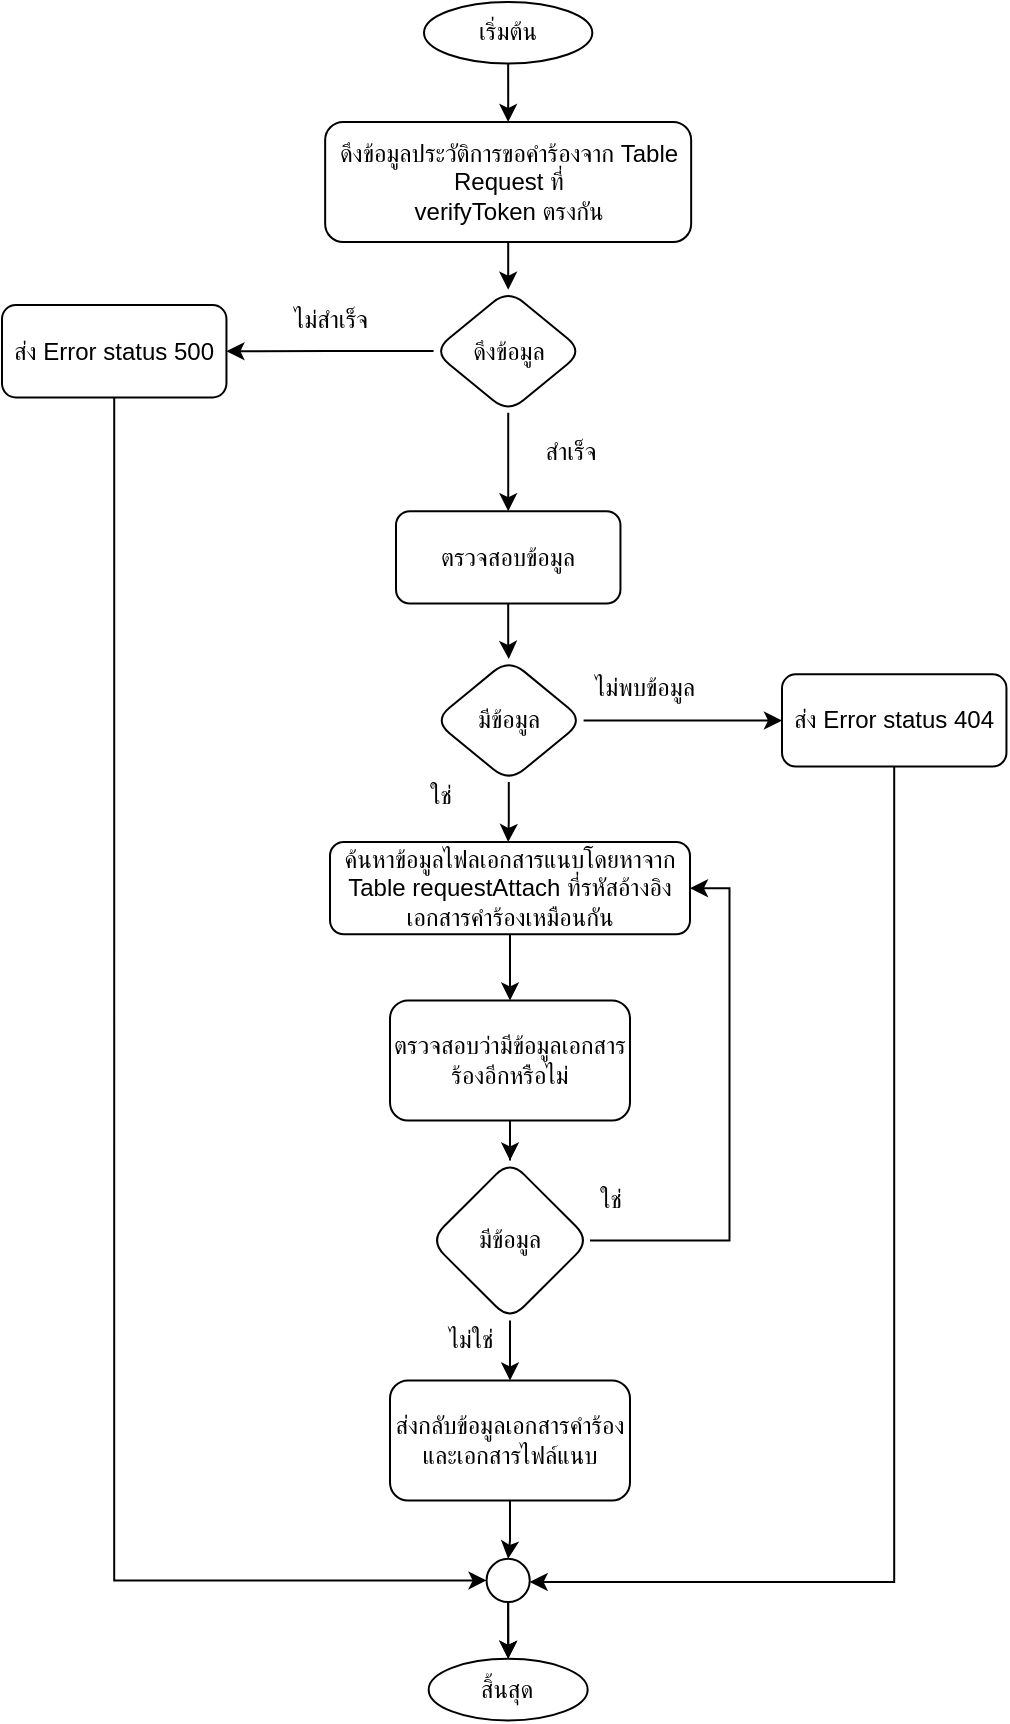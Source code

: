 <mxfile version="20.2.8" type="github">
  <diagram id="ua6vYQf1JVs-a21c8JEg" name="หน้า-1">
    <mxGraphModel dx="24" dy="867" grid="1" gridSize="10" guides="1" tooltips="1" connect="1" arrows="1" fold="1" page="1" pageScale="1" pageWidth="827" pageHeight="1169" math="0" shadow="0">
      <root>
        <mxCell id="0" />
        <mxCell id="1" parent="0" />
        <mxCell id="BBZf9Z4ZvE-d1zLEa9Lm-44" value="" style="group" vertex="1" connectable="0" parent="1">
          <mxGeometry x="1860" y="40" width="502.227" height="859.197" as="geometry" />
        </mxCell>
        <mxCell id="BBZf9Z4ZvE-d1zLEa9Lm-3" value="ส่ง Error status 500" style="whiteSpace=wrap;html=1;rounded=1;" vertex="1" parent="BBZf9Z4ZvE-d1zLEa9Lm-44">
          <mxGeometry y="151.54" width="112.227" height="46.154" as="geometry" />
        </mxCell>
        <mxCell id="BBZf9Z4ZvE-d1zLEa9Lm-4" value="มีข้อมูล" style="rhombus;whiteSpace=wrap;html=1;rounded=1;" vertex="1" parent="BBZf9Z4ZvE-d1zLEa9Lm-44">
          <mxGeometry x="215.998" y="328.455" width="74.818" height="61.538" as="geometry" />
        </mxCell>
        <mxCell id="BBZf9Z4ZvE-d1zLEa9Lm-6" value="ส่ง Error status 404" style="whiteSpace=wrap;html=1;rounded=1;" vertex="1" parent="BBZf9Z4ZvE-d1zLEa9Lm-44">
          <mxGeometry x="390" y="336.147" width="112.227" height="46.154" as="geometry" />
        </mxCell>
        <mxCell id="BBZf9Z4ZvE-d1zLEa9Lm-7" value="" style="edgeStyle=orthogonalEdgeStyle;rounded=0;orthogonalLoop=1;jettySize=auto;html=1;endArrow=classic;endFill=1;entryX=0;entryY=0.5;entryDx=0;entryDy=0;" edge="1" parent="BBZf9Z4ZvE-d1zLEa9Lm-44" source="BBZf9Z4ZvE-d1zLEa9Lm-4" target="BBZf9Z4ZvE-d1zLEa9Lm-6">
          <mxGeometry relative="1" as="geometry">
            <Array as="points">
              <mxPoint x="389.998" y="358.998" />
              <mxPoint x="399.998" y="359.998" />
            </Array>
          </mxGeometry>
        </mxCell>
        <mxCell id="BBZf9Z4ZvE-d1zLEa9Lm-8" value="ไม่พบข้อมูล" style="text;html=1;align=center;verticalAlign=middle;resizable=0;points=[];autosize=1;strokeColor=none;fillColor=none;" vertex="1" parent="BBZf9Z4ZvE-d1zLEa9Lm-44">
          <mxGeometry x="280.521" y="328.454" width="80" height="30" as="geometry" />
        </mxCell>
        <mxCell id="BBZf9Z4ZvE-d1zLEa9Lm-9" value="ใช่" style="text;html=1;align=center;verticalAlign=middle;resizable=0;points=[];autosize=1;strokeColor=none;fillColor=none;" vertex="1" parent="BBZf9Z4ZvE-d1zLEa9Lm-44">
          <mxGeometry x="198.998" y="382.304" width="40" height="30" as="geometry" />
        </mxCell>
        <mxCell id="BBZf9Z4ZvE-d1zLEa9Lm-11" value="" style="edgeStyle=orthogonalEdgeStyle;rounded=0;orthogonalLoop=1;jettySize=auto;html=1;endArrow=classic;endFill=1;entryX=0.5;entryY=0;entryDx=0;entryDy=0;" edge="1" parent="BBZf9Z4ZvE-d1zLEa9Lm-44" source="BBZf9Z4ZvE-d1zLEa9Lm-4">
          <mxGeometry relative="1" as="geometry">
            <mxPoint x="253.085" y="419.997" as="targetPoint" />
          </mxGeometry>
        </mxCell>
        <mxCell id="BBZf9Z4ZvE-d1zLEa9Lm-12" style="edgeStyle=orthogonalEdgeStyle;rounded=0;orthogonalLoop=1;jettySize=auto;html=1;entryX=0;entryY=0.5;entryDx=0;entryDy=0;endArrow=classic;endFill=1;exitX=0.5;exitY=1;exitDx=0;exitDy=0;" edge="1" parent="BBZf9Z4ZvE-d1zLEa9Lm-44" source="BBZf9Z4ZvE-d1zLEa9Lm-3" target="BBZf9Z4ZvE-d1zLEa9Lm-26">
          <mxGeometry relative="1" as="geometry" />
        </mxCell>
        <mxCell id="BBZf9Z4ZvE-d1zLEa9Lm-14" value="เริ่มต้น" style="ellipse;whiteSpace=wrap;html=1;rounded=1;glass=0;strokeWidth=1;shadow=0;" vertex="1" parent="BBZf9Z4ZvE-d1zLEa9Lm-44">
          <mxGeometry x="210.997" width="84.17" height="30.769" as="geometry" />
        </mxCell>
        <mxCell id="BBZf9Z4ZvE-d1zLEa9Lm-15" value="ดึงข้อมูลประวัติการขอคำร้องจาก Table Request ที่ &lt;br&gt;verifyToken ตรงกัน" style="rounded=1;whiteSpace=wrap;html=1;" vertex="1" parent="BBZf9Z4ZvE-d1zLEa9Lm-44">
          <mxGeometry x="161.58" y="60" width="183" height="60" as="geometry" />
        </mxCell>
        <mxCell id="BBZf9Z4ZvE-d1zLEa9Lm-16" style="edgeStyle=orthogonalEdgeStyle;rounded=0;orthogonalLoop=1;jettySize=auto;html=1;entryX=0.5;entryY=0;entryDx=0;entryDy=0;" edge="1" parent="BBZf9Z4ZvE-d1zLEa9Lm-44" source="BBZf9Z4ZvE-d1zLEa9Lm-14" target="BBZf9Z4ZvE-d1zLEa9Lm-15">
          <mxGeometry relative="1" as="geometry" />
        </mxCell>
        <mxCell id="BBZf9Z4ZvE-d1zLEa9Lm-17" value="" style="edgeStyle=orthogonalEdgeStyle;rounded=0;orthogonalLoop=1;jettySize=auto;html=1;endArrow=classic;endFill=1;" edge="1" parent="BBZf9Z4ZvE-d1zLEa9Lm-44" source="BBZf9Z4ZvE-d1zLEa9Lm-15" target="BBZf9Z4ZvE-d1zLEa9Lm-20">
          <mxGeometry relative="1" as="geometry" />
        </mxCell>
        <mxCell id="BBZf9Z4ZvE-d1zLEa9Lm-18" value="ตรวจสอบข้อมูล" style="whiteSpace=wrap;html=1;rounded=1;" vertex="1" parent="BBZf9Z4ZvE-d1zLEa9Lm-44">
          <mxGeometry x="196.998" y="254.617" width="112.227" height="46.154" as="geometry" />
        </mxCell>
        <mxCell id="BBZf9Z4ZvE-d1zLEa9Lm-2" value="" style="edgeStyle=orthogonalEdgeStyle;rounded=0;orthogonalLoop=1;jettySize=auto;html=1;endArrow=classic;endFill=1;" edge="1" parent="BBZf9Z4ZvE-d1zLEa9Lm-44" source="BBZf9Z4ZvE-d1zLEa9Lm-18" target="BBZf9Z4ZvE-d1zLEa9Lm-4">
          <mxGeometry relative="1" as="geometry" />
        </mxCell>
        <mxCell id="BBZf9Z4ZvE-d1zLEa9Lm-19" value="" style="edgeStyle=orthogonalEdgeStyle;rounded=0;orthogonalLoop=1;jettySize=auto;html=1;endArrow=classic;endFill=1;" edge="1" parent="BBZf9Z4ZvE-d1zLEa9Lm-44" source="BBZf9Z4ZvE-d1zLEa9Lm-20" target="BBZf9Z4ZvE-d1zLEa9Lm-18">
          <mxGeometry relative="1" as="geometry" />
        </mxCell>
        <mxCell id="BBZf9Z4ZvE-d1zLEa9Lm-20" value="ดึงข้อมูล" style="rhombus;whiteSpace=wrap;html=1;rounded=1;" vertex="1" parent="BBZf9Z4ZvE-d1zLEa9Lm-44">
          <mxGeometry x="215.703" y="143.848" width="74.818" height="61.538" as="geometry" />
        </mxCell>
        <mxCell id="BBZf9Z4ZvE-d1zLEa9Lm-21" value="ไม่สำเร็จ" style="text;html=1;align=center;verticalAlign=middle;resizable=0;points=[];autosize=1;strokeColor=none;fillColor=none;" vertex="1" parent="BBZf9Z4ZvE-d1zLEa9Lm-44">
          <mxGeometry x="129.001" y="143.852" width="70" height="30" as="geometry" />
        </mxCell>
        <mxCell id="BBZf9Z4ZvE-d1zLEa9Lm-22" value="สำเร็จ" style="text;html=1;align=center;verticalAlign=middle;resizable=0;points=[];autosize=1;strokeColor=none;fillColor=none;" vertex="1" parent="BBZf9Z4ZvE-d1zLEa9Lm-44">
          <mxGeometry x="259.224" y="210.001" width="50" height="30" as="geometry" />
        </mxCell>
        <mxCell id="BBZf9Z4ZvE-d1zLEa9Lm-23" value="" style="group" vertex="1" connectable="0" parent="BBZf9Z4ZvE-d1zLEa9Lm-44">
          <mxGeometry x="200.004" y="778.424" width="79.494" height="80.773" as="geometry" />
        </mxCell>
        <mxCell id="BBZf9Z4ZvE-d1zLEa9Lm-24" value="สิ้นสุด" style="ellipse;whiteSpace=wrap;html=1;rounded=1;glass=0;strokeWidth=1;shadow=0;" vertex="1" parent="BBZf9Z4ZvE-d1zLEa9Lm-23">
          <mxGeometry x="13.33" y="50.004" width="79.494" height="30.769" as="geometry" />
        </mxCell>
        <mxCell id="BBZf9Z4ZvE-d1zLEa9Lm-42" value="" style="edgeStyle=orthogonalEdgeStyle;rounded=0;orthogonalLoop=1;jettySize=auto;html=1;" edge="1" parent="BBZf9Z4ZvE-d1zLEa9Lm-23" source="BBZf9Z4ZvE-d1zLEa9Lm-26" target="BBZf9Z4ZvE-d1zLEa9Lm-24">
          <mxGeometry relative="1" as="geometry" />
        </mxCell>
        <mxCell id="BBZf9Z4ZvE-d1zLEa9Lm-26" value="" style="ellipse;whiteSpace=wrap;html=1;aspect=fixed;" vertex="1" parent="BBZf9Z4ZvE-d1zLEa9Lm-23">
          <mxGeometry x="42.281" width="21.582" height="21.582" as="geometry" />
        </mxCell>
        <mxCell id="BBZf9Z4ZvE-d1zLEa9Lm-25" value="" style="edgeStyle=orthogonalEdgeStyle;rounded=0;orthogonalLoop=1;jettySize=auto;html=1;endArrow=classic;endFill=1;" edge="1" parent="BBZf9Z4ZvE-d1zLEa9Lm-23" source="BBZf9Z4ZvE-d1zLEa9Lm-26" target="BBZf9Z4ZvE-d1zLEa9Lm-24">
          <mxGeometry relative="1" as="geometry" />
        </mxCell>
        <mxCell id="BBZf9Z4ZvE-d1zLEa9Lm-31" value="ค้นหาข้อมูลไฟลเอกสารแนบโดยหาจาก Table requestAttach ที่รหัสอ้างอิงเอกสารคำร้องเหมือนกัน" style="whiteSpace=wrap;html=1;rounded=1;" vertex="1" parent="BBZf9Z4ZvE-d1zLEa9Lm-44">
          <mxGeometry x="164.0" y="420" width="180" height="46.15" as="geometry" />
        </mxCell>
        <mxCell id="BBZf9Z4ZvE-d1zLEa9Lm-43" value="" style="edgeStyle=orthogonalEdgeStyle;rounded=0;orthogonalLoop=1;jettySize=auto;html=1;endArrow=classic;endFill=1;" edge="1" parent="BBZf9Z4ZvE-d1zLEa9Lm-44" source="BBZf9Z4ZvE-d1zLEa9Lm-32" target="BBZf9Z4ZvE-d1zLEa9Lm-26">
          <mxGeometry relative="1" as="geometry" />
        </mxCell>
        <mxCell id="BBZf9Z4ZvE-d1zLEa9Lm-32" value="ส่งกลับข้อมูลเอกสารคำร้องและเอกสารไฟล์แนบ" style="whiteSpace=wrap;html=1;rounded=1;" vertex="1" parent="BBZf9Z4ZvE-d1zLEa9Lm-44">
          <mxGeometry x="194.0" y="689.23" width="120" height="60" as="geometry" />
        </mxCell>
        <mxCell id="BBZf9Z4ZvE-d1zLEa9Lm-33" value="ตรวจสอบว่ามีข้อมูลเอกสารร้องอีกหรือไม่" style="whiteSpace=wrap;html=1;rounded=1;" vertex="1" parent="BBZf9Z4ZvE-d1zLEa9Lm-44">
          <mxGeometry x="194.0" y="499.235" width="120" height="60" as="geometry" />
        </mxCell>
        <mxCell id="BBZf9Z4ZvE-d1zLEa9Lm-34" value="" style="edgeStyle=orthogonalEdgeStyle;rounded=0;orthogonalLoop=1;jettySize=auto;html=1;" edge="1" parent="BBZf9Z4ZvE-d1zLEa9Lm-44" source="BBZf9Z4ZvE-d1zLEa9Lm-31" target="BBZf9Z4ZvE-d1zLEa9Lm-33">
          <mxGeometry relative="1" as="geometry" />
        </mxCell>
        <mxCell id="BBZf9Z4ZvE-d1zLEa9Lm-35" value="" style="edgeStyle=orthogonalEdgeStyle;rounded=0;orthogonalLoop=1;jettySize=auto;html=1;" edge="1" parent="BBZf9Z4ZvE-d1zLEa9Lm-44" source="BBZf9Z4ZvE-d1zLEa9Lm-37" target="BBZf9Z4ZvE-d1zLEa9Lm-32">
          <mxGeometry relative="1" as="geometry" />
        </mxCell>
        <mxCell id="BBZf9Z4ZvE-d1zLEa9Lm-36" style="edgeStyle=orthogonalEdgeStyle;rounded=0;orthogonalLoop=1;jettySize=auto;html=1;entryX=1;entryY=0.5;entryDx=0;entryDy=0;" edge="1" parent="BBZf9Z4ZvE-d1zLEa9Lm-44" source="BBZf9Z4ZvE-d1zLEa9Lm-37" target="BBZf9Z4ZvE-d1zLEa9Lm-31">
          <mxGeometry relative="1" as="geometry">
            <Array as="points">
              <mxPoint x="363.73" y="619.23" />
              <mxPoint x="363.73" y="443.23" />
            </Array>
          </mxGeometry>
        </mxCell>
        <mxCell id="BBZf9Z4ZvE-d1zLEa9Lm-37" value="มีข้อมูล" style="rhombus;whiteSpace=wrap;html=1;rounded=1;" vertex="1" parent="BBZf9Z4ZvE-d1zLEa9Lm-44">
          <mxGeometry x="214.0" y="579.235" width="80" height="80" as="geometry" />
        </mxCell>
        <mxCell id="BBZf9Z4ZvE-d1zLEa9Lm-38" value="" style="edgeStyle=orthogonalEdgeStyle;rounded=0;orthogonalLoop=1;jettySize=auto;html=1;" edge="1" parent="BBZf9Z4ZvE-d1zLEa9Lm-44" source="BBZf9Z4ZvE-d1zLEa9Lm-33" target="BBZf9Z4ZvE-d1zLEa9Lm-37">
          <mxGeometry relative="1" as="geometry" />
        </mxCell>
        <mxCell id="BBZf9Z4ZvE-d1zLEa9Lm-39" value="ไม่ใช่" style="text;html=1;align=center;verticalAlign=middle;resizable=0;points=[];autosize=1;strokeColor=none;fillColor=none;" vertex="1" parent="BBZf9Z4ZvE-d1zLEa9Lm-44">
          <mxGeometry x="208.73" y="654.23" width="50" height="30" as="geometry" />
        </mxCell>
        <mxCell id="BBZf9Z4ZvE-d1zLEa9Lm-40" value="ใช่" style="text;html=1;align=center;verticalAlign=middle;resizable=0;points=[];autosize=1;strokeColor=none;fillColor=none;" vertex="1" parent="BBZf9Z4ZvE-d1zLEa9Lm-44">
          <mxGeometry x="283.73" y="584.23" width="40" height="30" as="geometry" />
        </mxCell>
        <mxCell id="BBZf9Z4ZvE-d1zLEa9Lm-1" style="edgeStyle=orthogonalEdgeStyle;rounded=0;orthogonalLoop=1;jettySize=auto;html=1;entryX=1;entryY=0.5;entryDx=0;entryDy=0;endArrow=classic;endFill=1;" edge="1" parent="BBZf9Z4ZvE-d1zLEa9Lm-44" source="BBZf9Z4ZvE-d1zLEa9Lm-20" target="BBZf9Z4ZvE-d1zLEa9Lm-3">
          <mxGeometry relative="1" as="geometry" />
        </mxCell>
        <mxCell id="BBZf9Z4ZvE-d1zLEa9Lm-5" style="edgeStyle=orthogonalEdgeStyle;rounded=0;orthogonalLoop=1;jettySize=auto;html=1;endArrow=classic;endFill=1;" edge="1" parent="BBZf9Z4ZvE-d1zLEa9Lm-44" source="BBZf9Z4ZvE-d1zLEa9Lm-6" target="BBZf9Z4ZvE-d1zLEa9Lm-26">
          <mxGeometry relative="1" as="geometry">
            <Array as="points">
              <mxPoint x="446" y="790" />
            </Array>
          </mxGeometry>
        </mxCell>
      </root>
    </mxGraphModel>
  </diagram>
</mxfile>
